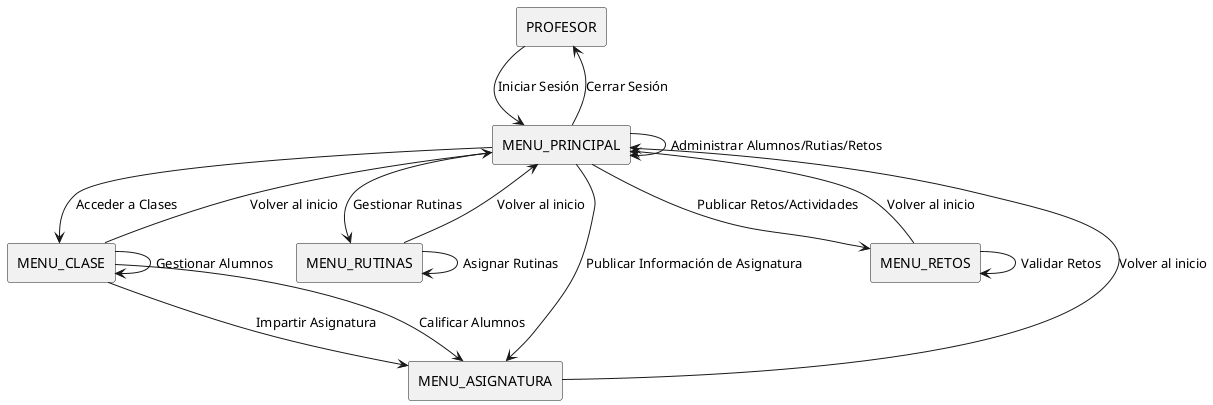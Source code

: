@startuml
!define RECTANGLE(x) rectangle x

RECTANGLE(PROFESOR)
RECTANGLE(MENU_PRINCIPAL)
RECTANGLE(MENU_CLASE)
RECTANGLE(MENU_RUTINAS)
RECTANGLE(MENU_ASIGNATURA)
RECTANGLE(MENU_RETOS)

PROFESOR --> MENU_PRINCIPAL : Iniciar Sesión
MENU_PRINCIPAL --> PROFESOR : Cerrar Sesión
MENU_PRINCIPAL --> MENU_ASIGNATURA : Publicar Información de Asignatura
MENU_PRINCIPAL --> MENU_RUTINAS : Gestionar Rutinas
MENU_PRINCIPAL --> MENU_RETOS : Publicar Retos/Actividades
MENU_PRINCIPAL --> MENU_CLASE : Acceder a Clases
MENU_PRINCIPAL --> MENU_PRINCIPAL : Administrar Alumnos/Rutias/Retos

MENU_CLASE --> MENU_ASIGNATURA : Impartir Asignatura
MENU_CLASE --> MENU_CLASE : Gestionar Alumnos
MENU_CLASE --> MENU_ASIGNATURA : Calificar Alumnos

MENU_RUTINAS --> MENU_RUTINAS : Asignar Rutinas

MENU_RETOS --> MENU_RETOS : Validar Retos

MENU_RETOS --> MENU_PRINCIPAL : Volver al inicio
MENU_RUTINAS --> MENU_PRINCIPAL : Volver al inicio
MENU_CLASE --> MENU_PRINCIPAL : Volver al inicio
MENU_ASIGNATURA --> MENU_PRINCIPAL : Volver al inicio

@enduml
